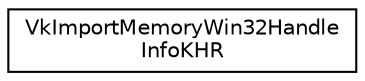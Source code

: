 digraph "Graphical Class Hierarchy"
{
 // LATEX_PDF_SIZE
  edge [fontname="Helvetica",fontsize="10",labelfontname="Helvetica",labelfontsize="10"];
  node [fontname="Helvetica",fontsize="10",shape=record];
  rankdir="LR";
  Node0 [label="VkImportMemoryWin32Handle\lInfoKHR",height=0.2,width=0.4,color="black", fillcolor="white", style="filled",URL="$d9/d10/structVkImportMemoryWin32HandleInfoKHR.html",tooltip=" "];
}
